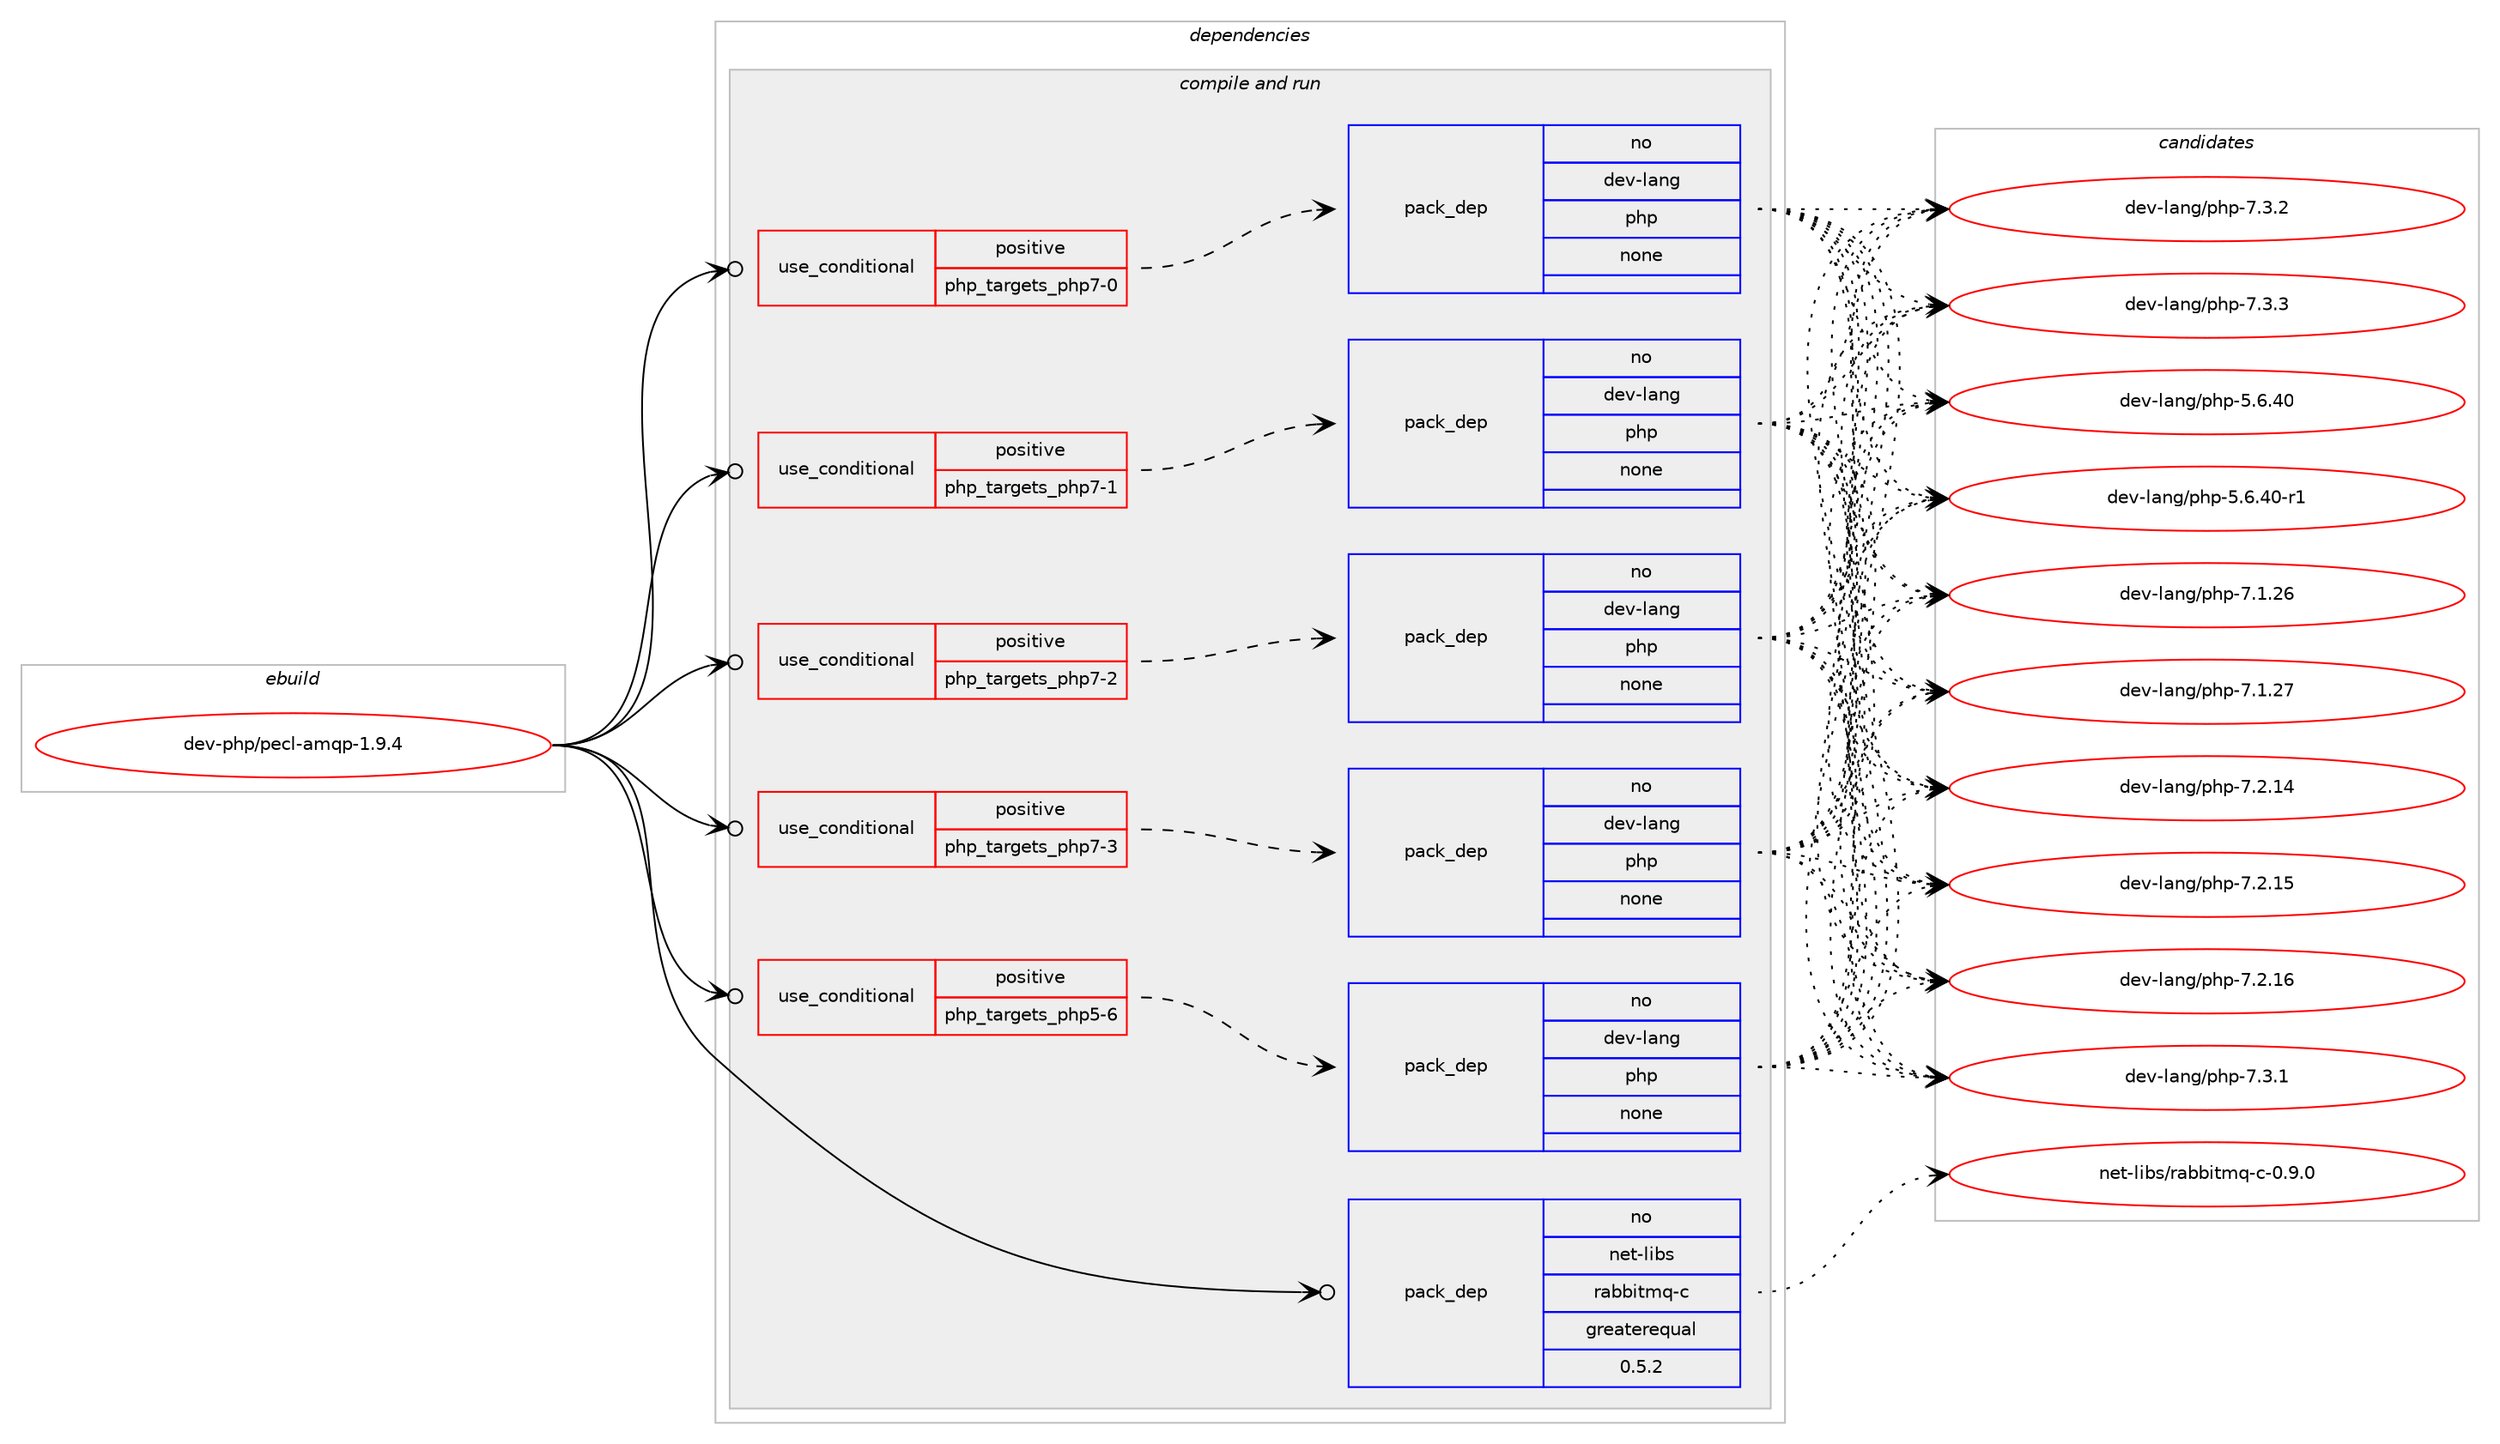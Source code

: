digraph prolog {

# *************
# Graph options
# *************

newrank=true;
concentrate=true;
compound=true;
graph [rankdir=LR,fontname=Helvetica,fontsize=10,ranksep=1.5];#, ranksep=2.5, nodesep=0.2];
edge  [arrowhead=vee];
node  [fontname=Helvetica,fontsize=10];

# **********
# The ebuild
# **********

subgraph cluster_leftcol {
color=gray;
rank=same;
label=<<i>ebuild</i>>;
id [label="dev-php/pecl-amqp-1.9.4", color=red, width=4, href="../dev-php/pecl-amqp-1.9.4.svg"];
}

# ****************
# The dependencies
# ****************

subgraph cluster_midcol {
color=gray;
label=<<i>dependencies</i>>;
subgraph cluster_compile {
fillcolor="#eeeeee";
style=filled;
label=<<i>compile</i>>;
}
subgraph cluster_compileandrun {
fillcolor="#eeeeee";
style=filled;
label=<<i>compile and run</i>>;
subgraph cond369361 {
dependency1393200 [label=<<TABLE BORDER="0" CELLBORDER="1" CELLSPACING="0" CELLPADDING="4"><TR><TD ROWSPAN="3" CELLPADDING="10">use_conditional</TD></TR><TR><TD>positive</TD></TR><TR><TD>php_targets_php5-6</TD></TR></TABLE>>, shape=none, color=red];
subgraph pack1000752 {
dependency1393201 [label=<<TABLE BORDER="0" CELLBORDER="1" CELLSPACING="0" CELLPADDING="4" WIDTH="220"><TR><TD ROWSPAN="6" CELLPADDING="30">pack_dep</TD></TR><TR><TD WIDTH="110">no</TD></TR><TR><TD>dev-lang</TD></TR><TR><TD>php</TD></TR><TR><TD>none</TD></TR><TR><TD></TD></TR></TABLE>>, shape=none, color=blue];
}
dependency1393200:e -> dependency1393201:w [weight=20,style="dashed",arrowhead="vee"];
}
id:e -> dependency1393200:w [weight=20,style="solid",arrowhead="odotvee"];
subgraph cond369362 {
dependency1393202 [label=<<TABLE BORDER="0" CELLBORDER="1" CELLSPACING="0" CELLPADDING="4"><TR><TD ROWSPAN="3" CELLPADDING="10">use_conditional</TD></TR><TR><TD>positive</TD></TR><TR><TD>php_targets_php7-0</TD></TR></TABLE>>, shape=none, color=red];
subgraph pack1000753 {
dependency1393203 [label=<<TABLE BORDER="0" CELLBORDER="1" CELLSPACING="0" CELLPADDING="4" WIDTH="220"><TR><TD ROWSPAN="6" CELLPADDING="30">pack_dep</TD></TR><TR><TD WIDTH="110">no</TD></TR><TR><TD>dev-lang</TD></TR><TR><TD>php</TD></TR><TR><TD>none</TD></TR><TR><TD></TD></TR></TABLE>>, shape=none, color=blue];
}
dependency1393202:e -> dependency1393203:w [weight=20,style="dashed",arrowhead="vee"];
}
id:e -> dependency1393202:w [weight=20,style="solid",arrowhead="odotvee"];
subgraph cond369363 {
dependency1393204 [label=<<TABLE BORDER="0" CELLBORDER="1" CELLSPACING="0" CELLPADDING="4"><TR><TD ROWSPAN="3" CELLPADDING="10">use_conditional</TD></TR><TR><TD>positive</TD></TR><TR><TD>php_targets_php7-1</TD></TR></TABLE>>, shape=none, color=red];
subgraph pack1000754 {
dependency1393205 [label=<<TABLE BORDER="0" CELLBORDER="1" CELLSPACING="0" CELLPADDING="4" WIDTH="220"><TR><TD ROWSPAN="6" CELLPADDING="30">pack_dep</TD></TR><TR><TD WIDTH="110">no</TD></TR><TR><TD>dev-lang</TD></TR><TR><TD>php</TD></TR><TR><TD>none</TD></TR><TR><TD></TD></TR></TABLE>>, shape=none, color=blue];
}
dependency1393204:e -> dependency1393205:w [weight=20,style="dashed",arrowhead="vee"];
}
id:e -> dependency1393204:w [weight=20,style="solid",arrowhead="odotvee"];
subgraph cond369364 {
dependency1393206 [label=<<TABLE BORDER="0" CELLBORDER="1" CELLSPACING="0" CELLPADDING="4"><TR><TD ROWSPAN="3" CELLPADDING="10">use_conditional</TD></TR><TR><TD>positive</TD></TR><TR><TD>php_targets_php7-2</TD></TR></TABLE>>, shape=none, color=red];
subgraph pack1000755 {
dependency1393207 [label=<<TABLE BORDER="0" CELLBORDER="1" CELLSPACING="0" CELLPADDING="4" WIDTH="220"><TR><TD ROWSPAN="6" CELLPADDING="30">pack_dep</TD></TR><TR><TD WIDTH="110">no</TD></TR><TR><TD>dev-lang</TD></TR><TR><TD>php</TD></TR><TR><TD>none</TD></TR><TR><TD></TD></TR></TABLE>>, shape=none, color=blue];
}
dependency1393206:e -> dependency1393207:w [weight=20,style="dashed",arrowhead="vee"];
}
id:e -> dependency1393206:w [weight=20,style="solid",arrowhead="odotvee"];
subgraph cond369365 {
dependency1393208 [label=<<TABLE BORDER="0" CELLBORDER="1" CELLSPACING="0" CELLPADDING="4"><TR><TD ROWSPAN="3" CELLPADDING="10">use_conditional</TD></TR><TR><TD>positive</TD></TR><TR><TD>php_targets_php7-3</TD></TR></TABLE>>, shape=none, color=red];
subgraph pack1000756 {
dependency1393209 [label=<<TABLE BORDER="0" CELLBORDER="1" CELLSPACING="0" CELLPADDING="4" WIDTH="220"><TR><TD ROWSPAN="6" CELLPADDING="30">pack_dep</TD></TR><TR><TD WIDTH="110">no</TD></TR><TR><TD>dev-lang</TD></TR><TR><TD>php</TD></TR><TR><TD>none</TD></TR><TR><TD></TD></TR></TABLE>>, shape=none, color=blue];
}
dependency1393208:e -> dependency1393209:w [weight=20,style="dashed",arrowhead="vee"];
}
id:e -> dependency1393208:w [weight=20,style="solid",arrowhead="odotvee"];
subgraph pack1000757 {
dependency1393210 [label=<<TABLE BORDER="0" CELLBORDER="1" CELLSPACING="0" CELLPADDING="4" WIDTH="220"><TR><TD ROWSPAN="6" CELLPADDING="30">pack_dep</TD></TR><TR><TD WIDTH="110">no</TD></TR><TR><TD>net-libs</TD></TR><TR><TD>rabbitmq-c</TD></TR><TR><TD>greaterequal</TD></TR><TR><TD>0.5.2</TD></TR></TABLE>>, shape=none, color=blue];
}
id:e -> dependency1393210:w [weight=20,style="solid",arrowhead="odotvee"];
}
subgraph cluster_run {
fillcolor="#eeeeee";
style=filled;
label=<<i>run</i>>;
}
}

# **************
# The candidates
# **************

subgraph cluster_choices {
rank=same;
color=gray;
label=<<i>candidates</i>>;

subgraph choice1000752 {
color=black;
nodesep=1;
choice10010111845108971101034711210411245534654465248 [label="dev-lang/php-5.6.40", color=red, width=4,href="../dev-lang/php-5.6.40.svg"];
choice100101118451089711010347112104112455346544652484511449 [label="dev-lang/php-5.6.40-r1", color=red, width=4,href="../dev-lang/php-5.6.40-r1.svg"];
choice10010111845108971101034711210411245554649465054 [label="dev-lang/php-7.1.26", color=red, width=4,href="../dev-lang/php-7.1.26.svg"];
choice10010111845108971101034711210411245554649465055 [label="dev-lang/php-7.1.27", color=red, width=4,href="../dev-lang/php-7.1.27.svg"];
choice10010111845108971101034711210411245554650464952 [label="dev-lang/php-7.2.14", color=red, width=4,href="../dev-lang/php-7.2.14.svg"];
choice10010111845108971101034711210411245554650464953 [label="dev-lang/php-7.2.15", color=red, width=4,href="../dev-lang/php-7.2.15.svg"];
choice10010111845108971101034711210411245554650464954 [label="dev-lang/php-7.2.16", color=red, width=4,href="../dev-lang/php-7.2.16.svg"];
choice100101118451089711010347112104112455546514649 [label="dev-lang/php-7.3.1", color=red, width=4,href="../dev-lang/php-7.3.1.svg"];
choice100101118451089711010347112104112455546514650 [label="dev-lang/php-7.3.2", color=red, width=4,href="../dev-lang/php-7.3.2.svg"];
choice100101118451089711010347112104112455546514651 [label="dev-lang/php-7.3.3", color=red, width=4,href="../dev-lang/php-7.3.3.svg"];
dependency1393201:e -> choice10010111845108971101034711210411245534654465248:w [style=dotted,weight="100"];
dependency1393201:e -> choice100101118451089711010347112104112455346544652484511449:w [style=dotted,weight="100"];
dependency1393201:e -> choice10010111845108971101034711210411245554649465054:w [style=dotted,weight="100"];
dependency1393201:e -> choice10010111845108971101034711210411245554649465055:w [style=dotted,weight="100"];
dependency1393201:e -> choice10010111845108971101034711210411245554650464952:w [style=dotted,weight="100"];
dependency1393201:e -> choice10010111845108971101034711210411245554650464953:w [style=dotted,weight="100"];
dependency1393201:e -> choice10010111845108971101034711210411245554650464954:w [style=dotted,weight="100"];
dependency1393201:e -> choice100101118451089711010347112104112455546514649:w [style=dotted,weight="100"];
dependency1393201:e -> choice100101118451089711010347112104112455546514650:w [style=dotted,weight="100"];
dependency1393201:e -> choice100101118451089711010347112104112455546514651:w [style=dotted,weight="100"];
}
subgraph choice1000753 {
color=black;
nodesep=1;
choice10010111845108971101034711210411245534654465248 [label="dev-lang/php-5.6.40", color=red, width=4,href="../dev-lang/php-5.6.40.svg"];
choice100101118451089711010347112104112455346544652484511449 [label="dev-lang/php-5.6.40-r1", color=red, width=4,href="../dev-lang/php-5.6.40-r1.svg"];
choice10010111845108971101034711210411245554649465054 [label="dev-lang/php-7.1.26", color=red, width=4,href="../dev-lang/php-7.1.26.svg"];
choice10010111845108971101034711210411245554649465055 [label="dev-lang/php-7.1.27", color=red, width=4,href="../dev-lang/php-7.1.27.svg"];
choice10010111845108971101034711210411245554650464952 [label="dev-lang/php-7.2.14", color=red, width=4,href="../dev-lang/php-7.2.14.svg"];
choice10010111845108971101034711210411245554650464953 [label="dev-lang/php-7.2.15", color=red, width=4,href="../dev-lang/php-7.2.15.svg"];
choice10010111845108971101034711210411245554650464954 [label="dev-lang/php-7.2.16", color=red, width=4,href="../dev-lang/php-7.2.16.svg"];
choice100101118451089711010347112104112455546514649 [label="dev-lang/php-7.3.1", color=red, width=4,href="../dev-lang/php-7.3.1.svg"];
choice100101118451089711010347112104112455546514650 [label="dev-lang/php-7.3.2", color=red, width=4,href="../dev-lang/php-7.3.2.svg"];
choice100101118451089711010347112104112455546514651 [label="dev-lang/php-7.3.3", color=red, width=4,href="../dev-lang/php-7.3.3.svg"];
dependency1393203:e -> choice10010111845108971101034711210411245534654465248:w [style=dotted,weight="100"];
dependency1393203:e -> choice100101118451089711010347112104112455346544652484511449:w [style=dotted,weight="100"];
dependency1393203:e -> choice10010111845108971101034711210411245554649465054:w [style=dotted,weight="100"];
dependency1393203:e -> choice10010111845108971101034711210411245554649465055:w [style=dotted,weight="100"];
dependency1393203:e -> choice10010111845108971101034711210411245554650464952:w [style=dotted,weight="100"];
dependency1393203:e -> choice10010111845108971101034711210411245554650464953:w [style=dotted,weight="100"];
dependency1393203:e -> choice10010111845108971101034711210411245554650464954:w [style=dotted,weight="100"];
dependency1393203:e -> choice100101118451089711010347112104112455546514649:w [style=dotted,weight="100"];
dependency1393203:e -> choice100101118451089711010347112104112455546514650:w [style=dotted,weight="100"];
dependency1393203:e -> choice100101118451089711010347112104112455546514651:w [style=dotted,weight="100"];
}
subgraph choice1000754 {
color=black;
nodesep=1;
choice10010111845108971101034711210411245534654465248 [label="dev-lang/php-5.6.40", color=red, width=4,href="../dev-lang/php-5.6.40.svg"];
choice100101118451089711010347112104112455346544652484511449 [label="dev-lang/php-5.6.40-r1", color=red, width=4,href="../dev-lang/php-5.6.40-r1.svg"];
choice10010111845108971101034711210411245554649465054 [label="dev-lang/php-7.1.26", color=red, width=4,href="../dev-lang/php-7.1.26.svg"];
choice10010111845108971101034711210411245554649465055 [label="dev-lang/php-7.1.27", color=red, width=4,href="../dev-lang/php-7.1.27.svg"];
choice10010111845108971101034711210411245554650464952 [label="dev-lang/php-7.2.14", color=red, width=4,href="../dev-lang/php-7.2.14.svg"];
choice10010111845108971101034711210411245554650464953 [label="dev-lang/php-7.2.15", color=red, width=4,href="../dev-lang/php-7.2.15.svg"];
choice10010111845108971101034711210411245554650464954 [label="dev-lang/php-7.2.16", color=red, width=4,href="../dev-lang/php-7.2.16.svg"];
choice100101118451089711010347112104112455546514649 [label="dev-lang/php-7.3.1", color=red, width=4,href="../dev-lang/php-7.3.1.svg"];
choice100101118451089711010347112104112455546514650 [label="dev-lang/php-7.3.2", color=red, width=4,href="../dev-lang/php-7.3.2.svg"];
choice100101118451089711010347112104112455546514651 [label="dev-lang/php-7.3.3", color=red, width=4,href="../dev-lang/php-7.3.3.svg"];
dependency1393205:e -> choice10010111845108971101034711210411245534654465248:w [style=dotted,weight="100"];
dependency1393205:e -> choice100101118451089711010347112104112455346544652484511449:w [style=dotted,weight="100"];
dependency1393205:e -> choice10010111845108971101034711210411245554649465054:w [style=dotted,weight="100"];
dependency1393205:e -> choice10010111845108971101034711210411245554649465055:w [style=dotted,weight="100"];
dependency1393205:e -> choice10010111845108971101034711210411245554650464952:w [style=dotted,weight="100"];
dependency1393205:e -> choice10010111845108971101034711210411245554650464953:w [style=dotted,weight="100"];
dependency1393205:e -> choice10010111845108971101034711210411245554650464954:w [style=dotted,weight="100"];
dependency1393205:e -> choice100101118451089711010347112104112455546514649:w [style=dotted,weight="100"];
dependency1393205:e -> choice100101118451089711010347112104112455546514650:w [style=dotted,weight="100"];
dependency1393205:e -> choice100101118451089711010347112104112455546514651:w [style=dotted,weight="100"];
}
subgraph choice1000755 {
color=black;
nodesep=1;
choice10010111845108971101034711210411245534654465248 [label="dev-lang/php-5.6.40", color=red, width=4,href="../dev-lang/php-5.6.40.svg"];
choice100101118451089711010347112104112455346544652484511449 [label="dev-lang/php-5.6.40-r1", color=red, width=4,href="../dev-lang/php-5.6.40-r1.svg"];
choice10010111845108971101034711210411245554649465054 [label="dev-lang/php-7.1.26", color=red, width=4,href="../dev-lang/php-7.1.26.svg"];
choice10010111845108971101034711210411245554649465055 [label="dev-lang/php-7.1.27", color=red, width=4,href="../dev-lang/php-7.1.27.svg"];
choice10010111845108971101034711210411245554650464952 [label="dev-lang/php-7.2.14", color=red, width=4,href="../dev-lang/php-7.2.14.svg"];
choice10010111845108971101034711210411245554650464953 [label="dev-lang/php-7.2.15", color=red, width=4,href="../dev-lang/php-7.2.15.svg"];
choice10010111845108971101034711210411245554650464954 [label="dev-lang/php-7.2.16", color=red, width=4,href="../dev-lang/php-7.2.16.svg"];
choice100101118451089711010347112104112455546514649 [label="dev-lang/php-7.3.1", color=red, width=4,href="../dev-lang/php-7.3.1.svg"];
choice100101118451089711010347112104112455546514650 [label="dev-lang/php-7.3.2", color=red, width=4,href="../dev-lang/php-7.3.2.svg"];
choice100101118451089711010347112104112455546514651 [label="dev-lang/php-7.3.3", color=red, width=4,href="../dev-lang/php-7.3.3.svg"];
dependency1393207:e -> choice10010111845108971101034711210411245534654465248:w [style=dotted,weight="100"];
dependency1393207:e -> choice100101118451089711010347112104112455346544652484511449:w [style=dotted,weight="100"];
dependency1393207:e -> choice10010111845108971101034711210411245554649465054:w [style=dotted,weight="100"];
dependency1393207:e -> choice10010111845108971101034711210411245554649465055:w [style=dotted,weight="100"];
dependency1393207:e -> choice10010111845108971101034711210411245554650464952:w [style=dotted,weight="100"];
dependency1393207:e -> choice10010111845108971101034711210411245554650464953:w [style=dotted,weight="100"];
dependency1393207:e -> choice10010111845108971101034711210411245554650464954:w [style=dotted,weight="100"];
dependency1393207:e -> choice100101118451089711010347112104112455546514649:w [style=dotted,weight="100"];
dependency1393207:e -> choice100101118451089711010347112104112455546514650:w [style=dotted,weight="100"];
dependency1393207:e -> choice100101118451089711010347112104112455546514651:w [style=dotted,weight="100"];
}
subgraph choice1000756 {
color=black;
nodesep=1;
choice10010111845108971101034711210411245534654465248 [label="dev-lang/php-5.6.40", color=red, width=4,href="../dev-lang/php-5.6.40.svg"];
choice100101118451089711010347112104112455346544652484511449 [label="dev-lang/php-5.6.40-r1", color=red, width=4,href="../dev-lang/php-5.6.40-r1.svg"];
choice10010111845108971101034711210411245554649465054 [label="dev-lang/php-7.1.26", color=red, width=4,href="../dev-lang/php-7.1.26.svg"];
choice10010111845108971101034711210411245554649465055 [label="dev-lang/php-7.1.27", color=red, width=4,href="../dev-lang/php-7.1.27.svg"];
choice10010111845108971101034711210411245554650464952 [label="dev-lang/php-7.2.14", color=red, width=4,href="../dev-lang/php-7.2.14.svg"];
choice10010111845108971101034711210411245554650464953 [label="dev-lang/php-7.2.15", color=red, width=4,href="../dev-lang/php-7.2.15.svg"];
choice10010111845108971101034711210411245554650464954 [label="dev-lang/php-7.2.16", color=red, width=4,href="../dev-lang/php-7.2.16.svg"];
choice100101118451089711010347112104112455546514649 [label="dev-lang/php-7.3.1", color=red, width=4,href="../dev-lang/php-7.3.1.svg"];
choice100101118451089711010347112104112455546514650 [label="dev-lang/php-7.3.2", color=red, width=4,href="../dev-lang/php-7.3.2.svg"];
choice100101118451089711010347112104112455546514651 [label="dev-lang/php-7.3.3", color=red, width=4,href="../dev-lang/php-7.3.3.svg"];
dependency1393209:e -> choice10010111845108971101034711210411245534654465248:w [style=dotted,weight="100"];
dependency1393209:e -> choice100101118451089711010347112104112455346544652484511449:w [style=dotted,weight="100"];
dependency1393209:e -> choice10010111845108971101034711210411245554649465054:w [style=dotted,weight="100"];
dependency1393209:e -> choice10010111845108971101034711210411245554649465055:w [style=dotted,weight="100"];
dependency1393209:e -> choice10010111845108971101034711210411245554650464952:w [style=dotted,weight="100"];
dependency1393209:e -> choice10010111845108971101034711210411245554650464953:w [style=dotted,weight="100"];
dependency1393209:e -> choice10010111845108971101034711210411245554650464954:w [style=dotted,weight="100"];
dependency1393209:e -> choice100101118451089711010347112104112455546514649:w [style=dotted,weight="100"];
dependency1393209:e -> choice100101118451089711010347112104112455546514650:w [style=dotted,weight="100"];
dependency1393209:e -> choice100101118451089711010347112104112455546514651:w [style=dotted,weight="100"];
}
subgraph choice1000757 {
color=black;
nodesep=1;
choice1101011164510810598115471149798981051161091134599454846574648 [label="net-libs/rabbitmq-c-0.9.0", color=red, width=4,href="../net-libs/rabbitmq-c-0.9.0.svg"];
dependency1393210:e -> choice1101011164510810598115471149798981051161091134599454846574648:w [style=dotted,weight="100"];
}
}

}
